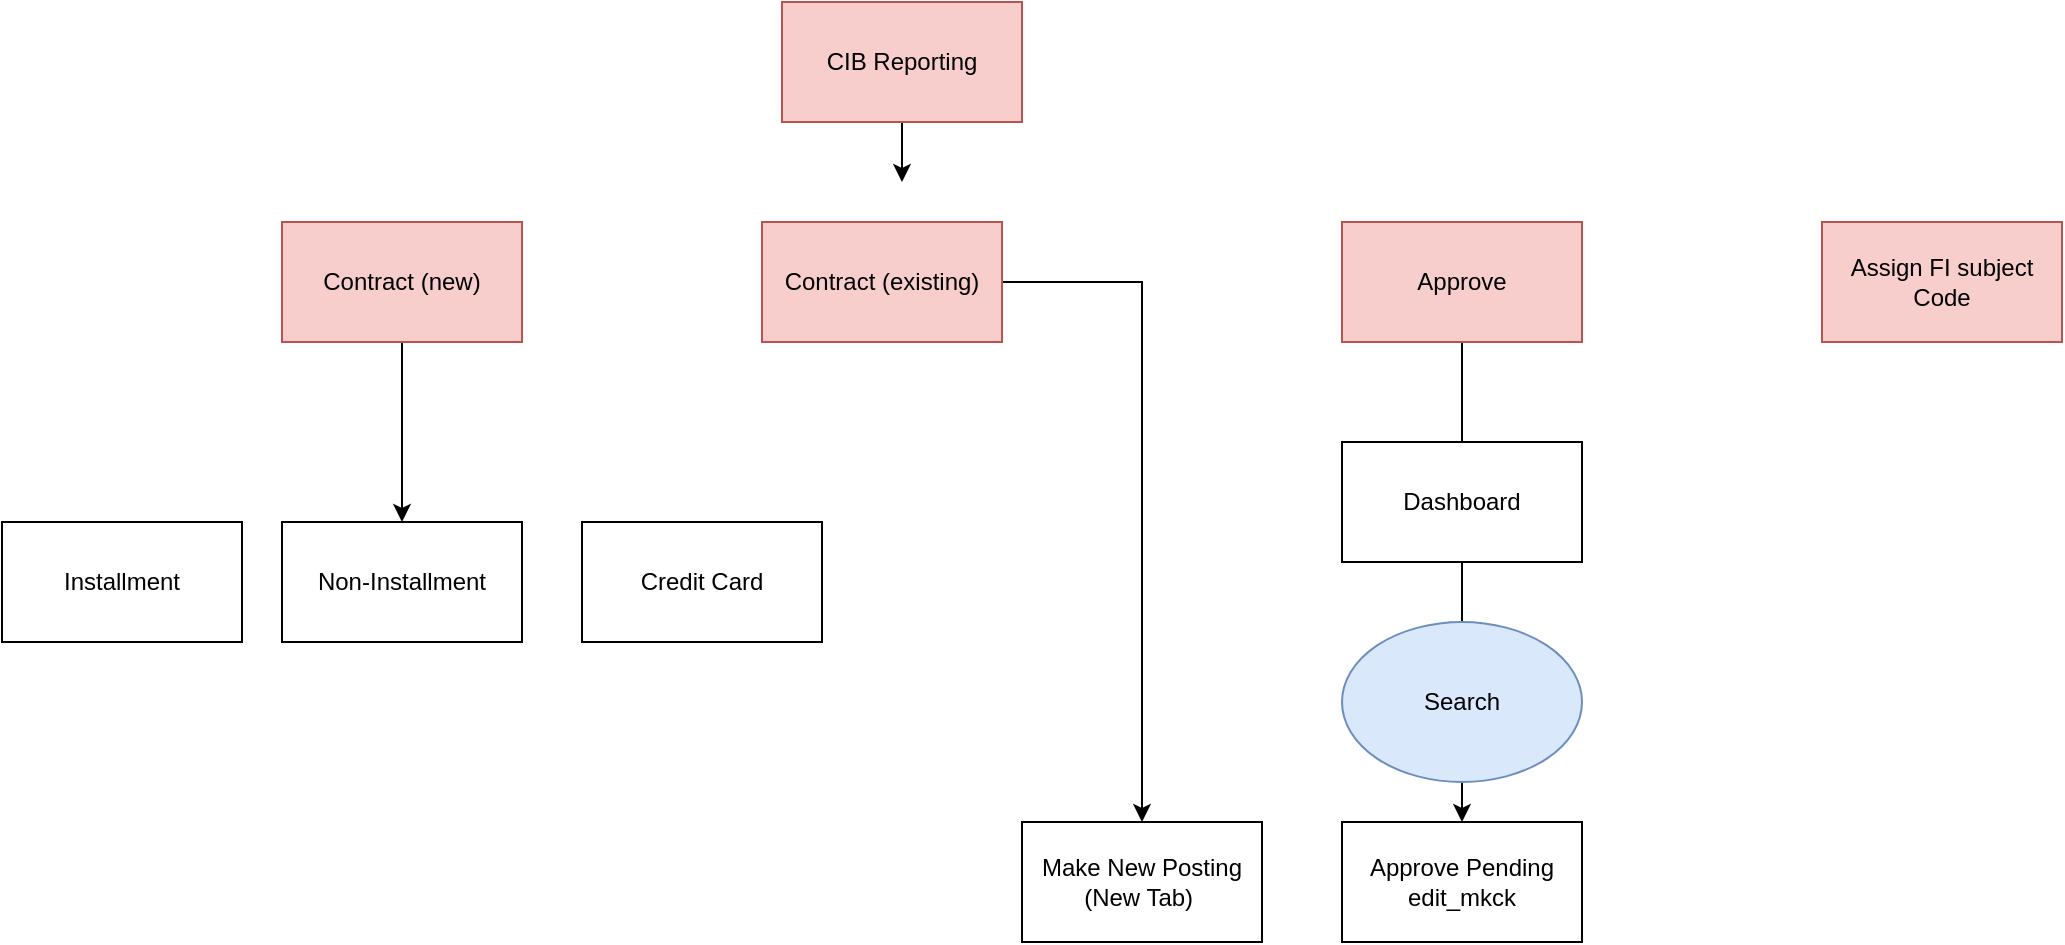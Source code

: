 <mxfile version="22.0.0" type="github">
  <diagram name="Page-1" id="fhtUjVtqZ9_bUFBRk7mS">
    <mxGraphModel dx="1730" dy="470" grid="1" gridSize="10" guides="1" tooltips="1" connect="1" arrows="1" fold="1" page="1" pageScale="1" pageWidth="850" pageHeight="1100" math="0" shadow="0">
      <root>
        <mxCell id="0" />
        <mxCell id="1" parent="0" />
        <mxCell id="uWUAO5jNlFo_egi_h41s-2" style="edgeStyle=orthogonalEdgeStyle;rounded=0;orthogonalLoop=1;jettySize=auto;html=1;" edge="1" parent="1" source="uWUAO5jNlFo_egi_h41s-1">
          <mxGeometry relative="1" as="geometry">
            <mxPoint x="380" y="140" as="targetPoint" />
          </mxGeometry>
        </mxCell>
        <mxCell id="uWUAO5jNlFo_egi_h41s-1" value="CIB Reporting" style="rounded=0;whiteSpace=wrap;html=1;fillColor=#f8cecc;strokeColor=#b85450;" vertex="1" parent="1">
          <mxGeometry x="320" y="50" width="120" height="60" as="geometry" />
        </mxCell>
        <mxCell id="uWUAO5jNlFo_egi_h41s-6" style="edgeStyle=orthogonalEdgeStyle;rounded=0;orthogonalLoop=1;jettySize=auto;html=1;" edge="1" parent="1" source="uWUAO5jNlFo_egi_h41s-3" target="uWUAO5jNlFo_egi_h41s-7">
          <mxGeometry relative="1" as="geometry">
            <mxPoint x="130" y="340" as="targetPoint" />
          </mxGeometry>
        </mxCell>
        <mxCell id="uWUAO5jNlFo_egi_h41s-3" value="Contract (new)" style="rounded=0;whiteSpace=wrap;html=1;fillColor=#f8cecc;strokeColor=#b85450;" vertex="1" parent="1">
          <mxGeometry x="70" y="160" width="120" height="60" as="geometry" />
        </mxCell>
        <mxCell id="uWUAO5jNlFo_egi_h41s-10" style="edgeStyle=orthogonalEdgeStyle;rounded=0;orthogonalLoop=1;jettySize=auto;html=1;entryX=0.5;entryY=0;entryDx=0;entryDy=0;" edge="1" parent="1" source="uWUAO5jNlFo_egi_h41s-4" target="uWUAO5jNlFo_egi_h41s-12">
          <mxGeometry relative="1" as="geometry">
            <mxPoint x="500" y="310" as="targetPoint" />
          </mxGeometry>
        </mxCell>
        <mxCell id="uWUAO5jNlFo_egi_h41s-4" value="Contract (existing)" style="rounded=0;whiteSpace=wrap;html=1;fillColor=#f8cecc;strokeColor=#b85450;" vertex="1" parent="1">
          <mxGeometry x="310" y="160" width="120" height="60" as="geometry" />
        </mxCell>
        <mxCell id="uWUAO5jNlFo_egi_h41s-15" style="edgeStyle=orthogonalEdgeStyle;rounded=0;orthogonalLoop=1;jettySize=auto;html=1;" edge="1" parent="1" source="uWUAO5jNlFo_egi_h41s-5">
          <mxGeometry relative="1" as="geometry">
            <mxPoint x="660" y="320" as="targetPoint" />
          </mxGeometry>
        </mxCell>
        <mxCell id="uWUAO5jNlFo_egi_h41s-5" value="Approve" style="rounded=0;whiteSpace=wrap;html=1;fillColor=#f8cecc;strokeColor=#b85450;" vertex="1" parent="1">
          <mxGeometry x="600" y="160" width="120" height="60" as="geometry" />
        </mxCell>
        <mxCell id="uWUAO5jNlFo_egi_h41s-7" value="Non-Installment" style="rounded=0;whiteSpace=wrap;html=1;" vertex="1" parent="1">
          <mxGeometry x="70" y="310" width="120" height="60" as="geometry" />
        </mxCell>
        <mxCell id="uWUAO5jNlFo_egi_h41s-8" value="Installment" style="rounded=0;whiteSpace=wrap;html=1;" vertex="1" parent="1">
          <mxGeometry x="-70" y="310" width="120" height="60" as="geometry" />
        </mxCell>
        <mxCell id="uWUAO5jNlFo_egi_h41s-9" value="Credit Card" style="rounded=0;whiteSpace=wrap;html=1;" vertex="1" parent="1">
          <mxGeometry x="220" y="310" width="120" height="60" as="geometry" />
        </mxCell>
        <mxCell id="uWUAO5jNlFo_egi_h41s-12" value="Make New Posting (New Tab)&amp;nbsp;" style="rounded=0;whiteSpace=wrap;html=1;" vertex="1" parent="1">
          <mxGeometry x="440" y="460" width="120" height="60" as="geometry" />
        </mxCell>
        <mxCell id="uWUAO5jNlFo_egi_h41s-17" style="edgeStyle=orthogonalEdgeStyle;rounded=0;orthogonalLoop=1;jettySize=auto;html=1;" edge="1" parent="1" source="uWUAO5jNlFo_egi_h41s-16">
          <mxGeometry relative="1" as="geometry">
            <mxPoint x="660" y="460" as="targetPoint" />
          </mxGeometry>
        </mxCell>
        <mxCell id="uWUAO5jNlFo_egi_h41s-16" value="Dashboard" style="rounded=0;whiteSpace=wrap;html=1;" vertex="1" parent="1">
          <mxGeometry x="600" y="270" width="120" height="60" as="geometry" />
        </mxCell>
        <mxCell id="uWUAO5jNlFo_egi_h41s-19" value="Approve Pending&lt;br&gt;edit_mkck" style="rounded=0;whiteSpace=wrap;html=1;" vertex="1" parent="1">
          <mxGeometry x="600" y="460" width="120" height="60" as="geometry" />
        </mxCell>
        <mxCell id="uWUAO5jNlFo_egi_h41s-20" value="Assign FI subject Code" style="rounded=0;whiteSpace=wrap;html=1;fillColor=#f8cecc;strokeColor=#b85450;" vertex="1" parent="1">
          <mxGeometry x="840" y="160" width="120" height="60" as="geometry" />
        </mxCell>
        <mxCell id="uWUAO5jNlFo_egi_h41s-21" value="Search" style="ellipse;whiteSpace=wrap;html=1;fillColor=#dae8fc;strokeColor=#6c8ebf;" vertex="1" parent="1">
          <mxGeometry x="600" y="360" width="120" height="80" as="geometry" />
        </mxCell>
      </root>
    </mxGraphModel>
  </diagram>
</mxfile>
